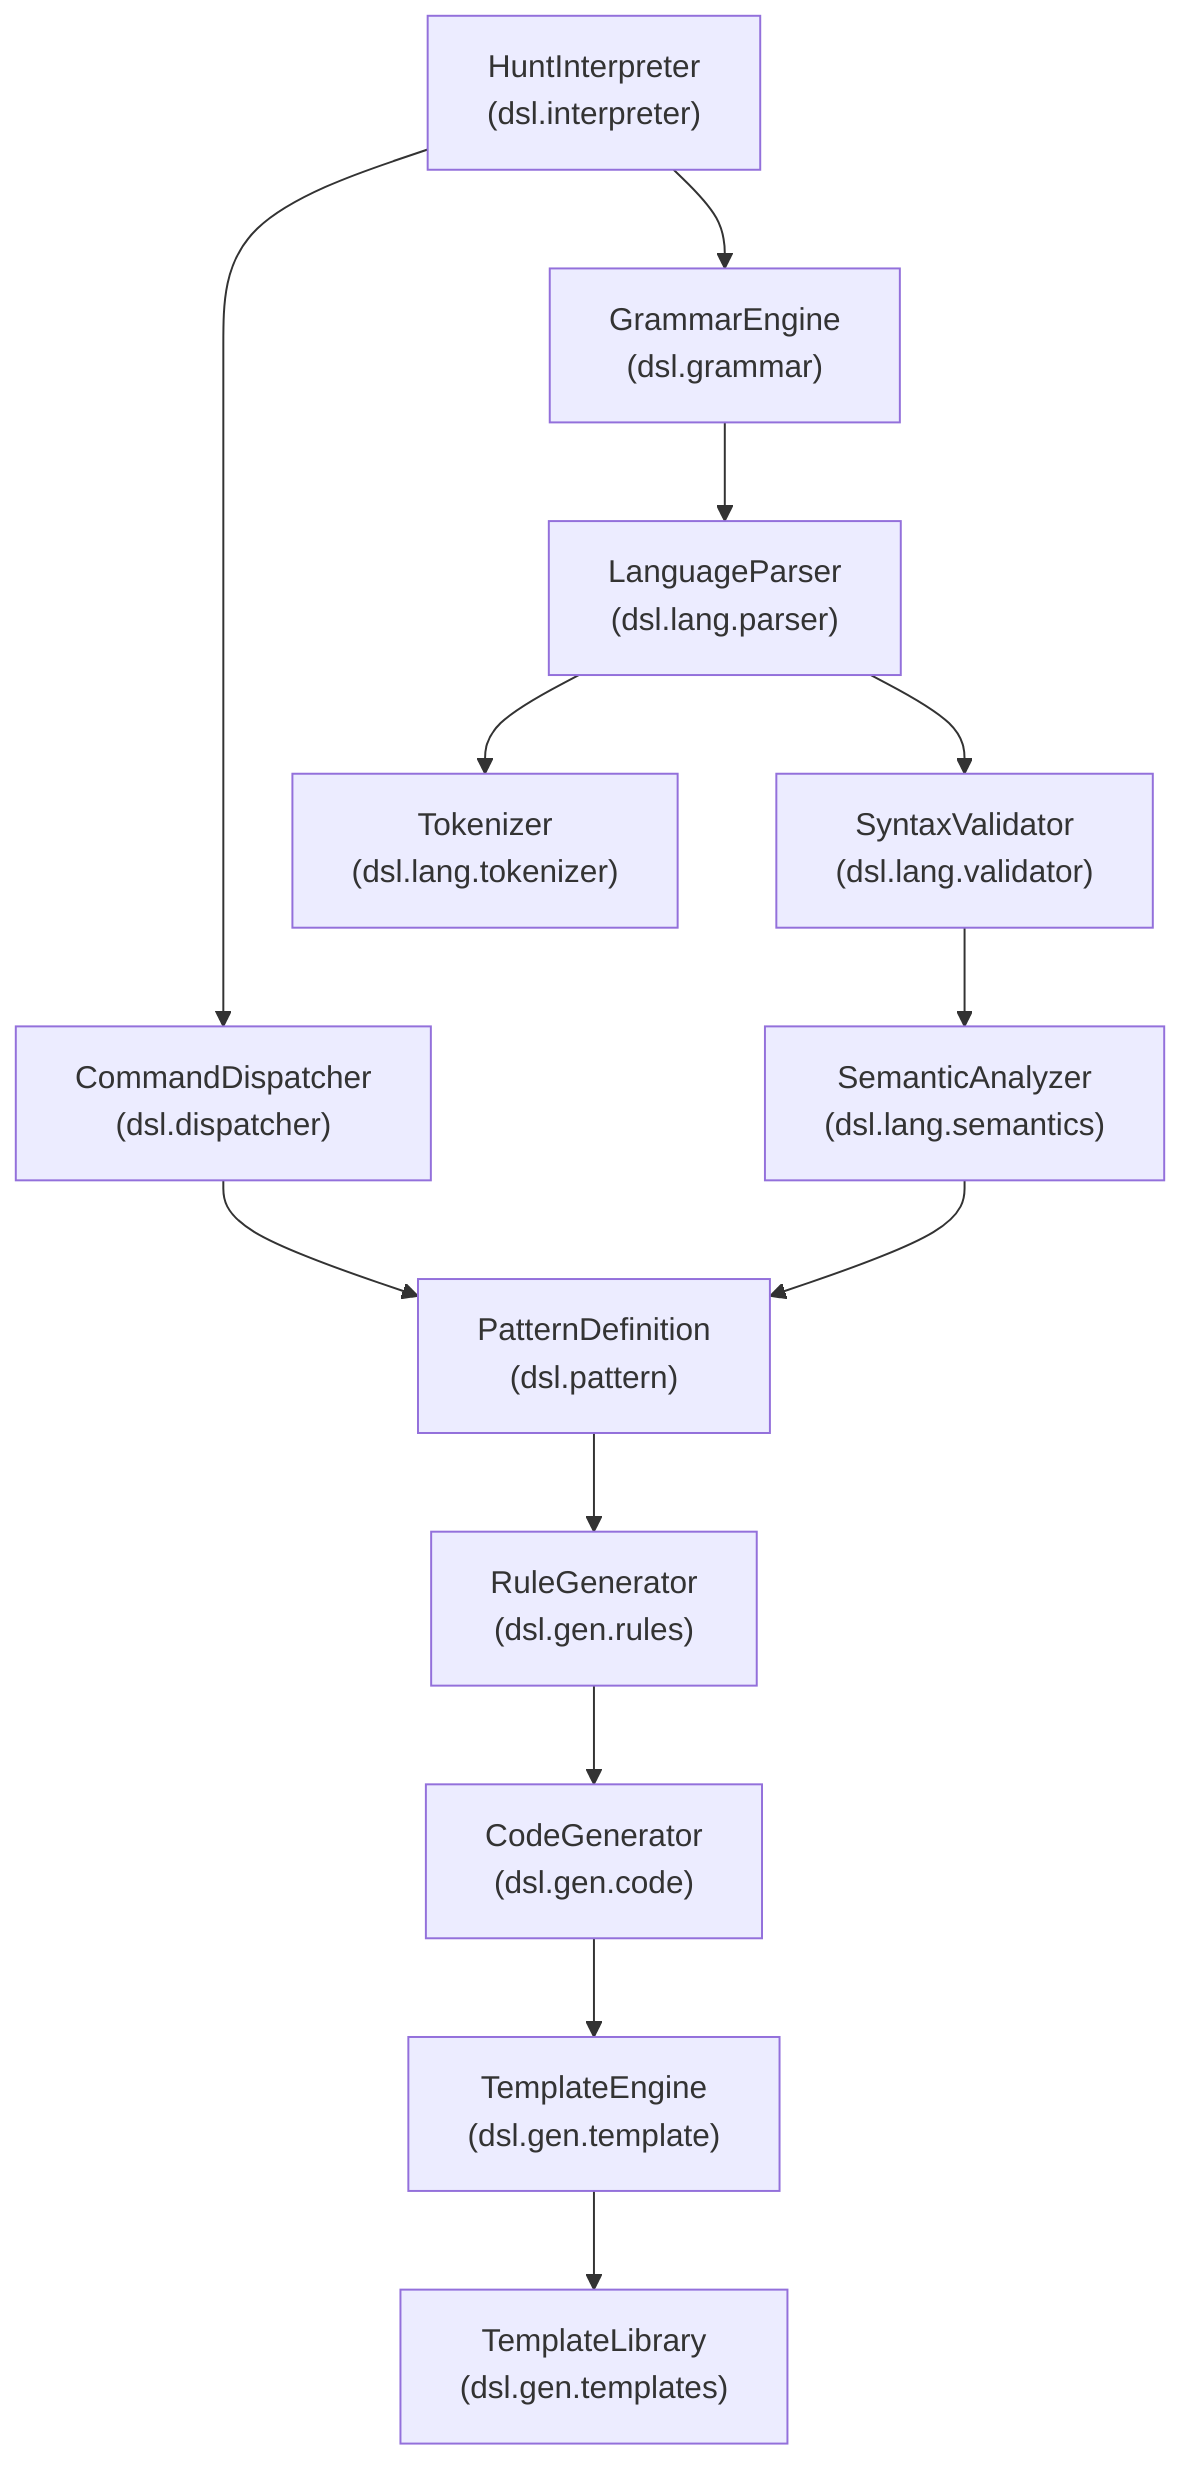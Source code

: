 graph TD
%% DSL System Components
%% Core DSL Components
HuntInterp["HuntInterpreter\n(dsl.interpreter)"]
CmdDisp["CommandDispatcher\n(dsl.dispatcher)"]
Grammar["GrammarEngine\n(dsl.grammar)"]
PatternDef["PatternDefinition\n(dsl.pattern)"]

%% Language Components
LangParser["LanguageParser\n(dsl.lang.parser)"]
Tokenizer["Tokenizer\n(dsl.lang.tokenizer)"]
Validator["SyntaxValidator\n(dsl.lang.validator)"]
Semantics["SemanticAnalyzer\n(dsl.lang.semantics)"]

%% Generation Components
TmplEngine["TemplateEngine\n(dsl.gen.template)"]
CodeGen["CodeGenerator\n(dsl.gen.code)"]
RuleGen["RuleGenerator\n(dsl.gen.rules)"]
Templates["TemplateLibrary\n(dsl.gen.templates)"]

%% DSL Internal Dependencies
%% Core Dependencies
HuntInterp --> CmdDisp
HuntInterp --> Grammar
CmdDisp --> PatternDef
Grammar --> LangParser

%% Language Dependencies
LangParser --> Tokenizer
LangParser --> Validator
Validator --> Semantics
Semantics --> PatternDef

%% Generation Dependencies
TmplEngine --> Templates
CodeGen --> TmplEngine
RuleGen --> CodeGen
PatternDef --> RuleGen

%% Apply DSL styles
class HuntInterp,CmdDisp,Grammar,PatternDef,LangParser,Tokenizer,Validator,Semantics,TmplEngine,CodeGen,RuleGen,Templates dsl;